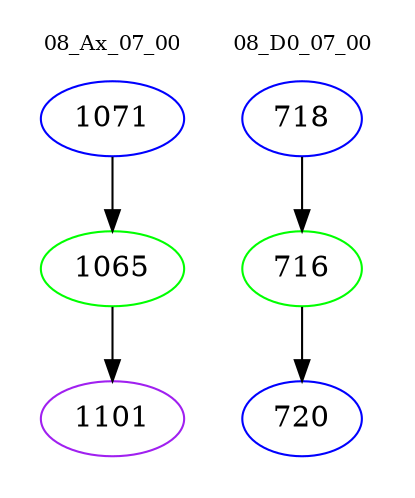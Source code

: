 digraph{
subgraph cluster_0 {
color = white
label = "08_Ax_07_00";
fontsize=10;
T0_1071 [label="1071", color="blue"]
T0_1071 -> T0_1065 [color="black"]
T0_1065 [label="1065", color="green"]
T0_1065 -> T0_1101 [color="black"]
T0_1101 [label="1101", color="purple"]
}
subgraph cluster_1 {
color = white
label = "08_D0_07_00";
fontsize=10;
T1_718 [label="718", color="blue"]
T1_718 -> T1_716 [color="black"]
T1_716 [label="716", color="green"]
T1_716 -> T1_720 [color="black"]
T1_720 [label="720", color="blue"]
}
}
